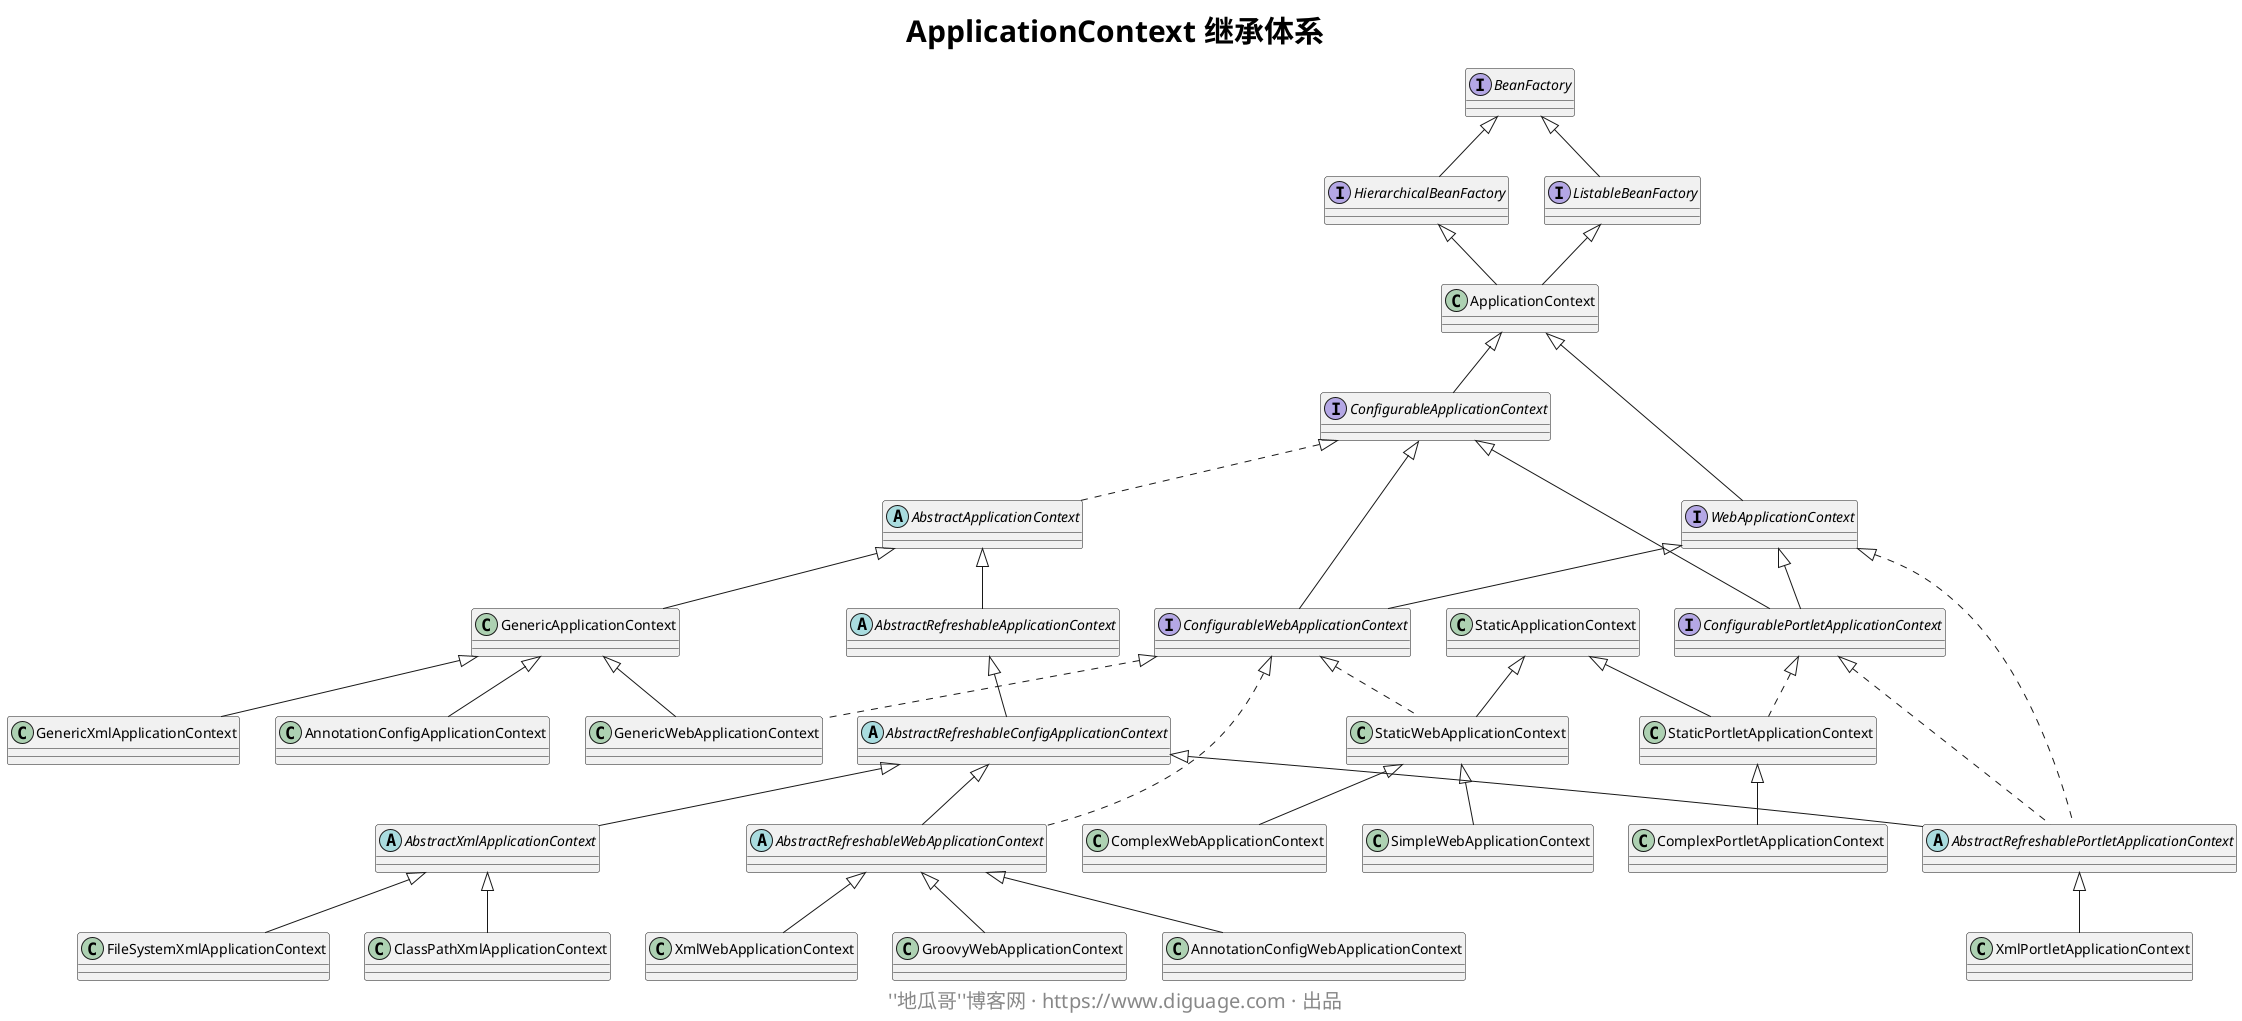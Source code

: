 @startuml

skinparam titleFontSize 30
title **ApplicationContext 继承体系**

interface BeanFactory
interface HierarchicalBeanFactory
interface ListableBeanFactory

BeanFactory <|-- HierarchicalBeanFactory
BeanFactory <|-- ListableBeanFactory

ListableBeanFactory <|-- ApplicationContext
HierarchicalBeanFactory <|-- ApplicationContext

interface ConfigurableApplicationContext extends ApplicationContext
interface WebApplicationContext extends ApplicationContext
abstract class AbstractApplicationContext implements ConfigurableApplicationContext
abstract class AbstractRefreshableApplicationContext extends AbstractApplicationContext
interface ConfigurablePortletApplicationContext extends WebApplicationContext, ConfigurableApplicationContext
abstract class AbstractRefreshableConfigApplicationContext extends AbstractRefreshableApplicationContext
interface ConfigurableWebApplicationContext extends WebApplicationContext, ConfigurableApplicationContext
class GenericApplicationContext extends AbstractApplicationContext
abstract class AbstractRefreshablePortletApplicationContext extends AbstractRefreshableConfigApplicationContext implements WebApplicationContext, ConfigurablePortletApplicationContext
class StaticPortletApplicationContext extends StaticApplicationContext implements ConfigurablePortletApplicationContext
abstract class AbstractRefreshableWebApplicationContext extends AbstractRefreshableConfigApplicationContext implements ConfigurableWebApplicationContext
abstract class AbstractXmlApplicationContext extends AbstractRefreshableConfigApplicationContext
class StaticWebApplicationContext extends StaticApplicationContext implements ConfigurableWebApplicationContext
class GenericWebApplicationContext extends GenericApplicationContext implements ConfigurableWebApplicationContext
class GenericXmlApplicationContext extends GenericApplicationContext
class AnnotationConfigApplicationContext extends GenericApplicationContext
class XmlPortletApplicationContext extends AbstractRefreshablePortletApplicationContext
class ComplexPortletApplicationContext extends StaticPortletApplicationContext
class XmlWebApplicationContext extends AbstractRefreshableWebApplicationContext
class GroovyWebApplicationContext extends AbstractRefreshableWebApplicationContext
class AnnotationConfigWebApplicationContext extends AbstractRefreshableWebApplicationContext
class ClassPathXmlApplicationContext extends AbstractXmlApplicationContext
class FileSystemXmlApplicationContext extends AbstractXmlApplicationContext
class ComplexWebApplicationContext extends StaticWebApplicationContext
class SimpleWebApplicationContext extends StaticWebApplicationContext


skinparam footerFontSize 20
footer ''地瓜哥''博客网 · https://www.diguage.com · 出品

@enduml
